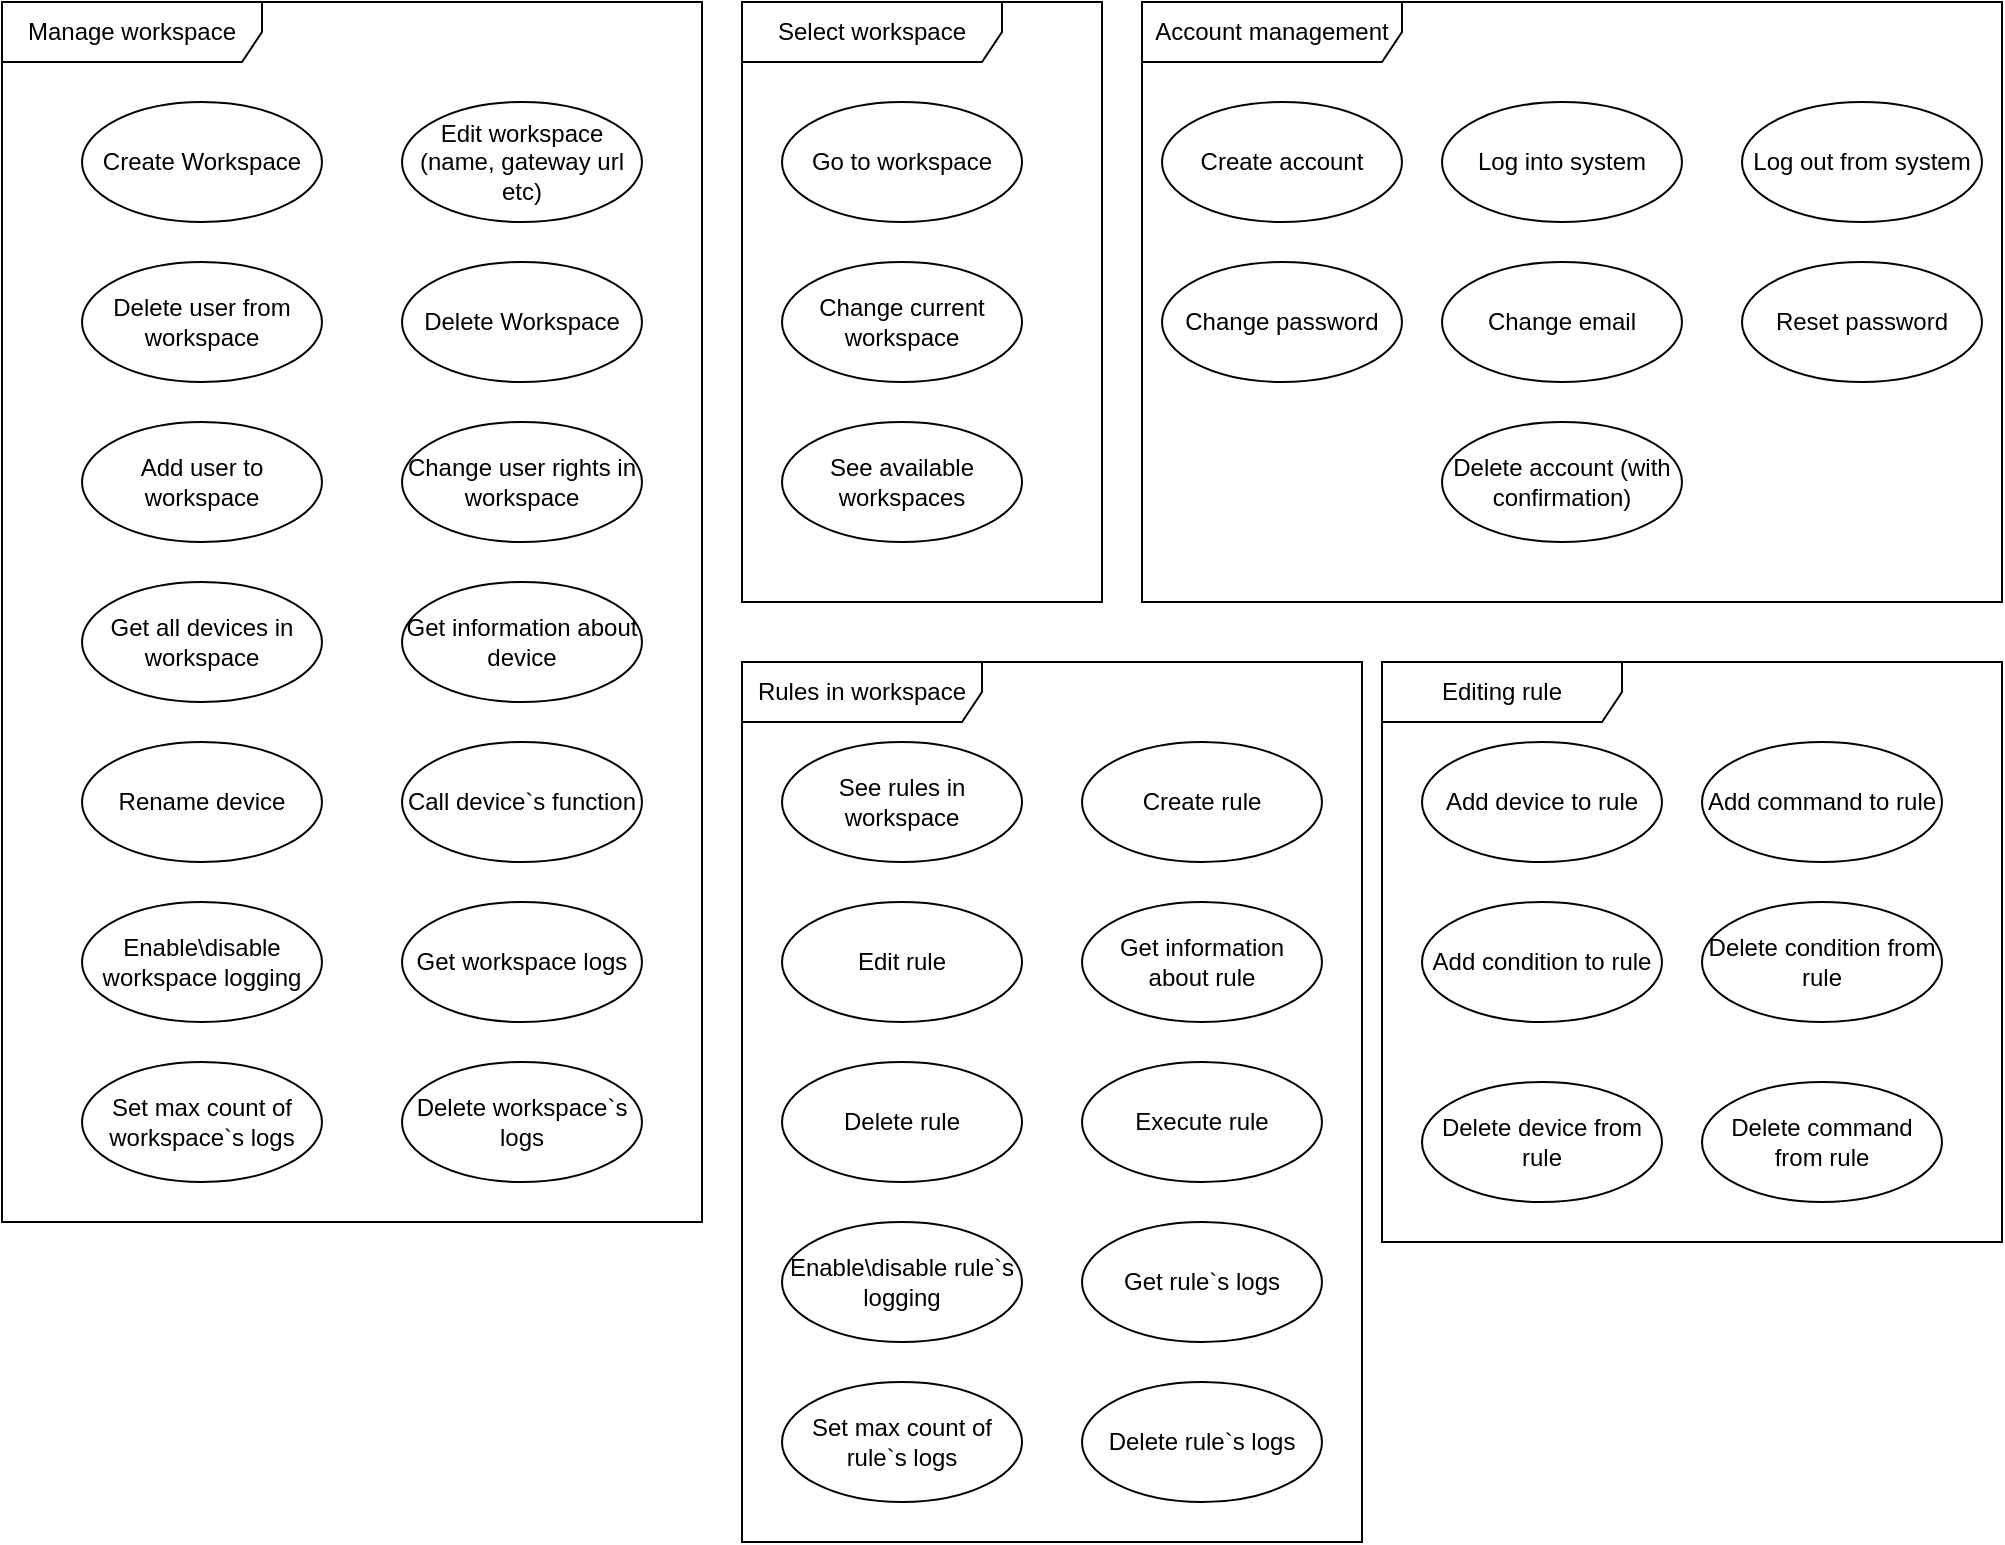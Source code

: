 <mxfile version="14.0.1" type="device" pages="2"><diagram name="UseCases" id="c4acf3e9-155e-7222-9cf6-157b1a14988f"><mxGraphModel dx="2130" dy="913" grid="1" gridSize="10" guides="1" tooltips="1" connect="1" arrows="1" fold="1" page="1" pageScale="1" pageWidth="850" pageHeight="1100" background="#ffffff" math="0" shadow="0"><root><mxCell id="0"/><mxCell id="1" parent="0"/><mxCell id="b6mnyupKz-1L0OKOt5Nx-89" value="Rules in workspace" style="shape=umlFrame;whiteSpace=wrap;html=1;width=120;height=30;" vertex="1" parent="1"><mxGeometry x="410" y="370" width="310" height="440" as="geometry"/></mxCell><mxCell id="b6mnyupKz-1L0OKOt5Nx-86" value="Account management" style="shape=umlFrame;whiteSpace=wrap;html=1;width=130;height=30;" vertex="1" parent="1"><mxGeometry x="610" y="40" width="430" height="300" as="geometry"/></mxCell><mxCell id="b6mnyupKz-1L0OKOt5Nx-85" value="Select workspace" style="shape=umlFrame;whiteSpace=wrap;html=1;width=130;height=30;" vertex="1" parent="1"><mxGeometry x="410" y="40" width="180" height="300" as="geometry"/></mxCell><mxCell id="b6mnyupKz-1L0OKOt5Nx-84" value="Manage workspace" style="shape=umlFrame;whiteSpace=wrap;html=1;width=130;height=30;" vertex="1" parent="1"><mxGeometry x="40" y="40" width="350" height="610" as="geometry"/></mxCell><mxCell id="b6mnyupKz-1L0OKOt5Nx-32" value="Create Workspace" style="ellipse;whiteSpace=wrap;html=1;" vertex="1" parent="1"><mxGeometry x="80" y="90" width="120" height="60" as="geometry"/></mxCell><mxCell id="b6mnyupKz-1L0OKOt5Nx-33" value="Log into system" style="ellipse;whiteSpace=wrap;html=1;" vertex="1" parent="1"><mxGeometry x="760" y="90" width="120" height="60" as="geometry"/></mxCell><mxCell id="b6mnyupKz-1L0OKOt5Nx-34" value="Log out from system" style="ellipse;whiteSpace=wrap;html=1;" vertex="1" parent="1"><mxGeometry x="910" y="90" width="120" height="60" as="geometry"/></mxCell><mxCell id="b6mnyupKz-1L0OKOt5Nx-35" value="Create account" style="ellipse;whiteSpace=wrap;html=1;" vertex="1" parent="1"><mxGeometry x="620" y="90" width="120" height="60" as="geometry"/></mxCell><mxCell id="b6mnyupKz-1L0OKOt5Nx-36" value="Add user to workspace" style="ellipse;whiteSpace=wrap;html=1;" vertex="1" parent="1"><mxGeometry x="80" y="250" width="120" height="60" as="geometry"/></mxCell><mxCell id="b6mnyupKz-1L0OKOt5Nx-37" value="Delete user from workspace" style="ellipse;whiteSpace=wrap;html=1;" vertex="1" parent="1"><mxGeometry x="80" y="170" width="120" height="60" as="geometry"/></mxCell><mxCell id="b6mnyupKz-1L0OKOt5Nx-38" value="Change user rights in workspace" style="ellipse;whiteSpace=wrap;html=1;" vertex="1" parent="1"><mxGeometry x="240" y="250" width="120" height="60" as="geometry"/></mxCell><mxCell id="b6mnyupKz-1L0OKOt5Nx-42" value="See available workspaces" style="ellipse;whiteSpace=wrap;html=1;" vertex="1" parent="1"><mxGeometry x="430" y="250" width="120" height="60" as="geometry"/></mxCell><mxCell id="b6mnyupKz-1L0OKOt5Nx-43" value="Change password" style="ellipse;whiteSpace=wrap;html=1;" vertex="1" parent="1"><mxGeometry x="620" y="170" width="120" height="60" as="geometry"/></mxCell><mxCell id="b6mnyupKz-1L0OKOt5Nx-44" value="Change email" style="ellipse;whiteSpace=wrap;html=1;" vertex="1" parent="1"><mxGeometry x="760" y="170" width="120" height="60" as="geometry"/></mxCell><mxCell id="b6mnyupKz-1L0OKOt5Nx-45" value="Reset password" style="ellipse;whiteSpace=wrap;html=1;" vertex="1" parent="1"><mxGeometry x="910" y="170" width="120" height="60" as="geometry"/></mxCell><mxCell id="b6mnyupKz-1L0OKOt5Nx-46" value="Delete account (with confirmation)" style="ellipse;whiteSpace=wrap;html=1;" vertex="1" parent="1"><mxGeometry x="760" y="250" width="120" height="60" as="geometry"/></mxCell><mxCell id="b6mnyupKz-1L0OKOt5Nx-47" value="Edit workspace (name, gateway url etc)" style="ellipse;whiteSpace=wrap;html=1;" vertex="1" parent="1"><mxGeometry x="240" y="90" width="120" height="60" as="geometry"/></mxCell><mxCell id="b6mnyupKz-1L0OKOt5Nx-48" value="Delete Workspace" style="ellipse;whiteSpace=wrap;html=1;" vertex="1" parent="1"><mxGeometry x="240" y="170" width="120" height="60" as="geometry"/></mxCell><mxCell id="b6mnyupKz-1L0OKOt5Nx-49" value="Go to workspace" style="ellipse;whiteSpace=wrap;html=1;" vertex="1" parent="1"><mxGeometry x="430" y="90" width="120" height="60" as="geometry"/></mxCell><mxCell id="b6mnyupKz-1L0OKOt5Nx-50" value="Change current workspace" style="ellipse;whiteSpace=wrap;html=1;" vertex="1" parent="1"><mxGeometry x="430" y="170" width="120" height="60" as="geometry"/></mxCell><mxCell id="b6mnyupKz-1L0OKOt5Nx-51" value="Get all devices in workspace" style="ellipse;whiteSpace=wrap;html=1;" vertex="1" parent="1"><mxGeometry x="80" y="330" width="120" height="60" as="geometry"/></mxCell><mxCell id="b6mnyupKz-1L0OKOt5Nx-52" value="Get information about device" style="ellipse;whiteSpace=wrap;html=1;" vertex="1" parent="1"><mxGeometry x="240" y="330" width="120" height="60" as="geometry"/></mxCell><mxCell id="b6mnyupKz-1L0OKOt5Nx-53" value="Rename device" style="ellipse;whiteSpace=wrap;html=1;" vertex="1" parent="1"><mxGeometry x="80" y="410" width="120" height="60" as="geometry"/></mxCell><mxCell id="b6mnyupKz-1L0OKOt5Nx-54" value="Call device`s function" style="ellipse;whiteSpace=wrap;html=1;" vertex="1" parent="1"><mxGeometry x="240" y="410" width="120" height="60" as="geometry"/></mxCell><mxCell id="b6mnyupKz-1L0OKOt5Nx-55" value="Create rule" style="ellipse;whiteSpace=wrap;html=1;" vertex="1" parent="1"><mxGeometry x="580" y="410" width="120" height="60" as="geometry"/></mxCell><mxCell id="b6mnyupKz-1L0OKOt5Nx-57" value="See rules in workspace" style="ellipse;whiteSpace=wrap;html=1;" vertex="1" parent="1"><mxGeometry x="430" y="410" width="120" height="60" as="geometry"/></mxCell><mxCell id="b6mnyupKz-1L0OKOt5Nx-58" value="Get information &lt;br&gt;about rule" style="ellipse;whiteSpace=wrap;html=1;" vertex="1" parent="1"><mxGeometry x="580" y="490" width="120" height="60" as="geometry"/></mxCell><mxCell id="b6mnyupKz-1L0OKOt5Nx-59" value="Edit rule" style="ellipse;whiteSpace=wrap;html=1;" vertex="1" parent="1"><mxGeometry x="430" y="490" width="120" height="60" as="geometry"/></mxCell><mxCell id="b6mnyupKz-1L0OKOt5Nx-60" value="Delete rule" style="ellipse;whiteSpace=wrap;html=1;" vertex="1" parent="1"><mxGeometry x="430" y="570" width="120" height="60" as="geometry"/></mxCell><mxCell id="b6mnyupKz-1L0OKOt5Nx-61" value="Execute rule" style="ellipse;whiteSpace=wrap;html=1;" vertex="1" parent="1"><mxGeometry x="580" y="570" width="120" height="60" as="geometry"/></mxCell><mxCell id="b6mnyupKz-1L0OKOt5Nx-67" value="Get rule`s logs" style="ellipse;whiteSpace=wrap;html=1;" vertex="1" parent="1"><mxGeometry x="580" y="650" width="120" height="60" as="geometry"/></mxCell><mxCell id="b6mnyupKz-1L0OKOt5Nx-68" value="Enable\disable rule`s logging" style="ellipse;whiteSpace=wrap;html=1;" vertex="1" parent="1"><mxGeometry x="430" y="650" width="120" height="60" as="geometry"/></mxCell><mxCell id="b6mnyupKz-1L0OKOt5Nx-69" value="Delete rule`s logs" style="ellipse;whiteSpace=wrap;html=1;" vertex="1" parent="1"><mxGeometry x="580" y="730" width="120" height="60" as="geometry"/></mxCell><mxCell id="b6mnyupKz-1L0OKOt5Nx-70" value="Set max count of rule`s logs" style="ellipse;whiteSpace=wrap;html=1;" vertex="1" parent="1"><mxGeometry x="430" y="730" width="120" height="60" as="geometry"/></mxCell><mxCell id="b6mnyupKz-1L0OKOt5Nx-71" value="Enable\disable workspace logging" style="ellipse;whiteSpace=wrap;html=1;" vertex="1" parent="1"><mxGeometry x="80" y="490" width="120" height="60" as="geometry"/></mxCell><mxCell id="b6mnyupKz-1L0OKOt5Nx-72" value="Get workspace logs" style="ellipse;whiteSpace=wrap;html=1;" vertex="1" parent="1"><mxGeometry x="240" y="490" width="120" height="60" as="geometry"/></mxCell><mxCell id="b6mnyupKz-1L0OKOt5Nx-74" value="Delete workspace`s logs" style="ellipse;whiteSpace=wrap;html=1;" vertex="1" parent="1"><mxGeometry x="240" y="570" width="120" height="60" as="geometry"/></mxCell><mxCell id="b6mnyupKz-1L0OKOt5Nx-75" value="Set max count of workspace`s logs" style="ellipse;whiteSpace=wrap;html=1;" vertex="1" parent="1"><mxGeometry x="80" y="570" width="120" height="60" as="geometry"/></mxCell><mxCell id="b6mnyupKz-1L0OKOt5Nx-76" value="Add device to rule" style="ellipse;whiteSpace=wrap;html=1;" vertex="1" parent="1"><mxGeometry x="750" y="410" width="120" height="60" as="geometry"/></mxCell><mxCell id="b6mnyupKz-1L0OKOt5Nx-77" value="Add command to rule" style="ellipse;whiteSpace=wrap;html=1;" vertex="1" parent="1"><mxGeometry x="890" y="410" width="120" height="60" as="geometry"/></mxCell><mxCell id="b6mnyupKz-1L0OKOt5Nx-78" value="Add condition to rule" style="ellipse;whiteSpace=wrap;html=1;" vertex="1" parent="1"><mxGeometry x="750" y="490" width="120" height="60" as="geometry"/></mxCell><mxCell id="b6mnyupKz-1L0OKOt5Nx-80" value="Delete device from rule" style="ellipse;whiteSpace=wrap;html=1;" vertex="1" parent="1"><mxGeometry x="750" y="580" width="120" height="60" as="geometry"/></mxCell><mxCell id="b6mnyupKz-1L0OKOt5Nx-81" value="Delete command from rule" style="ellipse;whiteSpace=wrap;html=1;" vertex="1" parent="1"><mxGeometry x="890" y="580" width="120" height="60" as="geometry"/></mxCell><mxCell id="b6mnyupKz-1L0OKOt5Nx-82" value="Delete condition from rule" style="ellipse;whiteSpace=wrap;html=1;" vertex="1" parent="1"><mxGeometry x="890" y="490" width="120" height="60" as="geometry"/></mxCell><mxCell id="b6mnyupKz-1L0OKOt5Nx-96" value="Editing rule" style="shape=umlFrame;whiteSpace=wrap;html=1;width=120;height=30;" vertex="1" parent="1"><mxGeometry x="730" y="370" width="310" height="290" as="geometry"/></mxCell></root></mxGraphModel></diagram><diagram id="buK0z6uD5Y8oxNi6wKB3" name="Entities"><mxGraphModel dx="1826" dy="783" grid="1" gridSize="10" guides="1" tooltips="1" connect="1" arrows="1" fold="1" page="1" pageScale="1" pageWidth="827" pageHeight="1169" math="0" shadow="0"><root><mxCell id="nxSdZzVvJQa_z6Av7dn5-0"/><mxCell id="nxSdZzVvJQa_z6Av7dn5-1" parent="nxSdZzVvJQa_z6Av7dn5-0"/><mxCell id="9ad0y6ef5mR7GgyEOaCH-13" value="User" style="swimlane;fontStyle=0;childLayout=stackLayout;horizontal=1;startSize=26;horizontalStack=0;resizeParent=1;resizeParentMax=0;resizeLast=0;collapsible=1;marginBottom=0;align=center;fontSize=14;" vertex="1" parent="nxSdZzVvJQa_z6Av7dn5-1"><mxGeometry x="40" y="40" width="100" height="116" as="geometry"/></mxCell><mxCell id="9ad0y6ef5mR7GgyEOaCH-14" value="id" style="text;strokeColor=none;fillColor=none;spacingLeft=4;spacingRight=4;overflow=hidden;rotatable=0;points=[[0,0.5],[1,0.5]];portConstraint=eastwest;fontSize=12;" vertex="1" parent="9ad0y6ef5mR7GgyEOaCH-13"><mxGeometry y="26" width="100" height="30" as="geometry"/></mxCell><mxCell id="9ad0y6ef5mR7GgyEOaCH-53" value="email" style="text;strokeColor=none;fillColor=none;spacingLeft=4;spacingRight=4;overflow=hidden;rotatable=0;points=[[0,0.5],[1,0.5]];portConstraint=eastwest;fontSize=12;" vertex="1" parent="9ad0y6ef5mR7GgyEOaCH-13"><mxGeometry y="56" width="100" height="30" as="geometry"/></mxCell><mxCell id="9ad0y6ef5mR7GgyEOaCH-15" value="password" style="text;strokeColor=none;fillColor=none;spacingLeft=4;spacingRight=4;overflow=hidden;rotatable=0;points=[[0,0.5],[1,0.5]];portConstraint=eastwest;fontSize=12;" vertex="1" parent="9ad0y6ef5mR7GgyEOaCH-13"><mxGeometry y="86" width="100" height="30" as="geometry"/></mxCell><mxCell id="9ad0y6ef5mR7GgyEOaCH-17" value="Workspace" style="swimlane;fontStyle=0;childLayout=stackLayout;horizontal=1;startSize=26;horizontalStack=0;resizeParent=1;resizeParentMax=0;resizeLast=0;collapsible=1;marginBottom=0;align=center;fontSize=14;" vertex="1" parent="nxSdZzVvJQa_z6Av7dn5-1"><mxGeometry x="440" y="40" width="135" height="116" as="geometry"/></mxCell><mxCell id="9ad0y6ef5mR7GgyEOaCH-55" value="id" style="text;strokeColor=none;fillColor=none;spacingLeft=4;spacingRight=4;overflow=hidden;rotatable=0;points=[[0,0.5],[1,0.5]];portConstraint=eastwest;fontSize=12;" vertex="1" parent="9ad0y6ef5mR7GgyEOaCH-17"><mxGeometry y="26" width="135" height="30" as="geometry"/></mxCell><mxCell id="9ad0y6ef5mR7GgyEOaCH-18" value="name" style="text;strokeColor=none;fillColor=none;spacingLeft=4;spacingRight=4;overflow=hidden;rotatable=0;points=[[0,0.5],[1,0.5]];portConstraint=eastwest;fontSize=12;" vertex="1" parent="9ad0y6ef5mR7GgyEOaCH-17"><mxGeometry y="56" width="135" height="30" as="geometry"/></mxCell><mxCell id="9ad0y6ef5mR7GgyEOaCH-37" value="gateway_url" style="text;strokeColor=none;fillColor=none;spacingLeft=4;spacingRight=4;overflow=hidden;rotatable=0;points=[[0,0.5],[1,0.5]];portConstraint=eastwest;fontSize=12;" vertex="1" parent="9ad0y6ef5mR7GgyEOaCH-17"><mxGeometry y="86" width="135" height="30" as="geometry"/></mxCell><mxCell id="9ad0y6ef5mR7GgyEOaCH-23" value="User in workspace" style="swimlane;fontStyle=0;childLayout=stackLayout;horizontal=1;startSize=26;horizontalStack=0;resizeParent=1;resizeParentMax=0;resizeLast=0;collapsible=1;marginBottom=0;align=center;fontSize=14;" vertex="1" parent="nxSdZzVvJQa_z6Av7dn5-1"><mxGeometry x="200" y="40" width="160" height="146" as="geometry"><mxRectangle x="200" y="40" width="150" height="26" as="alternateBounds"/></mxGeometry></mxCell><mxCell id="9ad0y6ef5mR7GgyEOaCH-54" value="id" style="text;strokeColor=none;fillColor=none;spacingLeft=4;spacingRight=4;overflow=hidden;rotatable=0;points=[[0,0.5],[1,0.5]];portConstraint=eastwest;fontSize=12;" vertex="1" parent="9ad0y6ef5mR7GgyEOaCH-23"><mxGeometry y="26" width="160" height="30" as="geometry"/></mxCell><mxCell id="9ad0y6ef5mR7GgyEOaCH-24" value="user_id" style="text;strokeColor=none;fillColor=none;spacingLeft=4;spacingRight=4;overflow=hidden;rotatable=0;points=[[0,0.5],[1,0.5]];portConstraint=eastwest;fontSize=12;" vertex="1" parent="9ad0y6ef5mR7GgyEOaCH-23"><mxGeometry y="56" width="160" height="30" as="geometry"/></mxCell><mxCell id="9ad0y6ef5mR7GgyEOaCH-25" value="workspace_id" style="text;strokeColor=none;fillColor=none;spacingLeft=4;spacingRight=4;overflow=hidden;rotatable=0;points=[[0,0.5],[1,0.5]];portConstraint=eastwest;fontSize=12;" vertex="1" parent="9ad0y6ef5mR7GgyEOaCH-23"><mxGeometry y="86" width="160" height="30" as="geometry"/></mxCell><mxCell id="9ad0y6ef5mR7GgyEOaCH-27" value="access rights" style="text;strokeColor=none;fillColor=none;spacingLeft=4;spacingRight=4;overflow=hidden;rotatable=0;points=[[0,0.5],[1,0.5]];portConstraint=eastwest;fontSize=12;" vertex="1" parent="9ad0y6ef5mR7GgyEOaCH-23"><mxGeometry y="116" width="160" height="30" as="geometry"/></mxCell><mxCell id="9ad0y6ef5mR7GgyEOaCH-28" value="" style="edgeStyle=entityRelationEdgeStyle;fontSize=12;html=1;endArrow=ERmany;" edge="1" parent="nxSdZzVvJQa_z6Av7dn5-1" source="9ad0y6ef5mR7GgyEOaCH-13" target="9ad0y6ef5mR7GgyEOaCH-23"><mxGeometry width="100" height="100" relative="1" as="geometry"><mxPoint x="230" y="300" as="sourcePoint"/><mxPoint x="330" y="200" as="targetPoint"/></mxGeometry></mxCell><mxCell id="9ad0y6ef5mR7GgyEOaCH-31" value="" style="edgeStyle=entityRelationEdgeStyle;fontSize=12;html=1;endArrow=ERmany;" edge="1" parent="nxSdZzVvJQa_z6Av7dn5-1" source="9ad0y6ef5mR7GgyEOaCH-17" target="9ad0y6ef5mR7GgyEOaCH-23"><mxGeometry width="100" height="100" relative="1" as="geometry"><mxPoint x="500" y="260" as="sourcePoint"/><mxPoint x="600" y="160" as="targetPoint"/></mxGeometry></mxCell><mxCell id="9ad0y6ef5mR7GgyEOaCH-32" value="Device" style="swimlane;fontStyle=0;childLayout=stackLayout;horizontal=1;startSize=26;horizontalStack=0;resizeParent=1;resizeParentMax=0;resizeLast=0;collapsible=1;marginBottom=0;align=center;fontSize=14;" vertex="1" parent="nxSdZzVvJQa_z6Av7dn5-1"><mxGeometry x="680" y="40" width="120" height="176" as="geometry"/></mxCell><mxCell id="9ad0y6ef5mR7GgyEOaCH-57" value="id" style="text;strokeColor=none;fillColor=none;spacingLeft=4;spacingRight=4;overflow=hidden;rotatable=0;points=[[0,0.5],[1,0.5]];portConstraint=eastwest;fontSize=12;" vertex="1" parent="9ad0y6ef5mR7GgyEOaCH-32"><mxGeometry y="26" width="120" height="30" as="geometry"/></mxCell><mxCell id="9ad0y6ef5mR7GgyEOaCH-33" value="name" style="text;strokeColor=none;fillColor=none;spacingLeft=4;spacingRight=4;overflow=hidden;rotatable=0;points=[[0,0.5],[1,0.5]];portConstraint=eastwest;fontSize=12;" vertex="1" parent="9ad0y6ef5mR7GgyEOaCH-32"><mxGeometry y="56" width="120" height="30" as="geometry"/></mxCell><mxCell id="9ad0y6ef5mR7GgyEOaCH-34" value="connection_status" style="text;strokeColor=none;fillColor=none;spacingLeft=4;spacingRight=4;overflow=hidden;rotatable=0;points=[[0,0.5],[1,0.5]];portConstraint=eastwest;fontSize=12;" vertex="1" parent="9ad0y6ef5mR7GgyEOaCH-32"><mxGeometry y="86" width="120" height="30" as="geometry"/></mxCell><mxCell id="9ad0y6ef5mR7GgyEOaCH-51" value="description" style="text;strokeColor=none;fillColor=none;spacingLeft=4;spacingRight=4;overflow=hidden;rotatable=0;points=[[0,0.5],[1,0.5]];portConstraint=eastwest;fontSize=12;" vertex="1" parent="9ad0y6ef5mR7GgyEOaCH-32"><mxGeometry y="116" width="120" height="30" as="geometry"/></mxCell><mxCell id="9ad0y6ef5mR7GgyEOaCH-35" value="url" style="text;strokeColor=none;fillColor=none;spacingLeft=4;spacingRight=4;overflow=hidden;rotatable=0;points=[[0,0.5],[1,0.5]];portConstraint=eastwest;fontSize=12;" vertex="1" parent="9ad0y6ef5mR7GgyEOaCH-32"><mxGeometry y="146" width="120" height="30" as="geometry"/></mxCell><mxCell id="9ad0y6ef5mR7GgyEOaCH-36" value="" style="edgeStyle=entityRelationEdgeStyle;fontSize=12;html=1;endArrow=ERmany;" edge="1" parent="nxSdZzVvJQa_z6Av7dn5-1" source="9ad0y6ef5mR7GgyEOaCH-17" target="9ad0y6ef5mR7GgyEOaCH-32"><mxGeometry width="100" height="100" relative="1" as="geometry"><mxPoint x="710" y="260" as="sourcePoint"/><mxPoint x="810" y="160" as="targetPoint"/></mxGeometry></mxCell><mxCell id="9ad0y6ef5mR7GgyEOaCH-38" value="Log record" style="swimlane;fontStyle=0;childLayout=stackLayout;horizontal=1;startSize=26;horizontalStack=0;resizeParent=1;resizeParentMax=0;resizeLast=0;collapsible=1;marginBottom=0;align=center;fontSize=14;" vertex="1" parent="nxSdZzVvJQa_z6Av7dn5-1"><mxGeometry x="200" y="240" width="160" height="206" as="geometry"/></mxCell><mxCell id="9ad0y6ef5mR7GgyEOaCH-56" value="id" style="text;strokeColor=none;fillColor=none;spacingLeft=4;spacingRight=4;overflow=hidden;rotatable=0;points=[[0,0.5],[1,0.5]];portConstraint=eastwest;fontSize=12;" vertex="1" parent="9ad0y6ef5mR7GgyEOaCH-38"><mxGeometry y="26" width="160" height="30" as="geometry"/></mxCell><mxCell id="9ad0y6ef5mR7GgyEOaCH-39" value="datetime_mark" style="text;strokeColor=none;fillColor=none;spacingLeft=4;spacingRight=4;overflow=hidden;rotatable=0;points=[[0,0.5],[1,0.5]];portConstraint=eastwest;fontSize=12;" vertex="1" parent="9ad0y6ef5mR7GgyEOaCH-38"><mxGeometry y="56" width="160" height="30" as="geometry"/></mxCell><mxCell id="9ad0y6ef5mR7GgyEOaCH-40" value="message" style="text;strokeColor=none;fillColor=none;spacingLeft=4;spacingRight=4;overflow=hidden;rotatable=0;points=[[0,0.5],[1,0.5]];portConstraint=eastwest;fontSize=12;" vertex="1" parent="9ad0y6ef5mR7GgyEOaCH-38"><mxGeometry y="86" width="160" height="30" as="geometry"/></mxCell><mxCell id="9ad0y6ef5mR7GgyEOaCH-60" value="related_entity_id" style="text;strokeColor=none;fillColor=none;spacingLeft=4;spacingRight=4;overflow=hidden;rotatable=0;points=[[0,0.5],[1,0.5]];portConstraint=eastwest;fontSize=12;" vertex="1" parent="9ad0y6ef5mR7GgyEOaCH-38"><mxGeometry y="116" width="160" height="30" as="geometry"/></mxCell><mxCell id="9ad0y6ef5mR7GgyEOaCH-61" value="related_entity_type_id" style="text;strokeColor=none;fillColor=none;spacingLeft=4;spacingRight=4;overflow=hidden;rotatable=0;points=[[0,0.5],[1,0.5]];portConstraint=eastwest;fontSize=12;" vertex="1" parent="9ad0y6ef5mR7GgyEOaCH-38"><mxGeometry y="146" width="160" height="30" as="geometry"/></mxCell><mxCell id="9ad0y6ef5mR7GgyEOaCH-41" value="severity" style="text;strokeColor=none;fillColor=none;spacingLeft=4;spacingRight=4;overflow=hidden;rotatable=0;points=[[0,0.5],[1,0.5]];portConstraint=eastwest;fontSize=12;" vertex="1" parent="9ad0y6ef5mR7GgyEOaCH-38"><mxGeometry y="176" width="160" height="30" as="geometry"/></mxCell><mxCell id="9ad0y6ef5mR7GgyEOaCH-42" value="Device`s function" style="swimlane;fontStyle=0;childLayout=stackLayout;horizontal=1;startSize=26;horizontalStack=0;resizeParent=1;resizeParentMax=0;resizeLast=0;collapsible=1;marginBottom=0;align=center;fontSize=14;" vertex="1" parent="nxSdZzVvJQa_z6Av7dn5-1"><mxGeometry x="880" y="40" width="160" height="176" as="geometry"/></mxCell><mxCell id="9ad0y6ef5mR7GgyEOaCH-58" value="id" style="text;strokeColor=none;fillColor=none;spacingLeft=4;spacingRight=4;overflow=hidden;rotatable=0;points=[[0,0.5],[1,0.5]];portConstraint=eastwest;fontSize=12;" vertex="1" parent="9ad0y6ef5mR7GgyEOaCH-42"><mxGeometry y="26" width="160" height="30" as="geometry"/></mxCell><mxCell id="9ad0y6ef5mR7GgyEOaCH-43" value="name" style="text;strokeColor=none;fillColor=none;spacingLeft=4;spacingRight=4;overflow=hidden;rotatable=0;points=[[0,0.5],[1,0.5]];portConstraint=eastwest;fontSize=12;" vertex="1" parent="9ad0y6ef5mR7GgyEOaCH-42"><mxGeometry y="56" width="160" height="30" as="geometry"/></mxCell><mxCell id="9ad0y6ef5mR7GgyEOaCH-44" value="description" style="text;strokeColor=none;fillColor=none;spacingLeft=4;spacingRight=4;overflow=hidden;rotatable=0;points=[[0,0.5],[1,0.5]];portConstraint=eastwest;fontSize=12;" vertex="1" parent="9ad0y6ef5mR7GgyEOaCH-42"><mxGeometry y="86" width="160" height="30" as="geometry"/></mxCell><mxCell id="9ad0y6ef5mR7GgyEOaCH-45" value="url" style="text;strokeColor=none;fillColor=none;spacingLeft=4;spacingRight=4;overflow=hidden;rotatable=0;points=[[0,0.5],[1,0.5]];portConstraint=eastwest;fontSize=12;" vertex="1" parent="9ad0y6ef5mR7GgyEOaCH-42"><mxGeometry y="116" width="160" height="30" as="geometry"/></mxCell><mxCell id="9ad0y6ef5mR7GgyEOaCH-52" value="device_id" style="text;strokeColor=none;fillColor=none;spacingLeft=4;spacingRight=4;overflow=hidden;rotatable=0;points=[[0,0.5],[1,0.5]];portConstraint=eastwest;fontSize=12;" vertex="1" parent="9ad0y6ef5mR7GgyEOaCH-42"><mxGeometry y="146" width="160" height="30" as="geometry"/></mxCell><mxCell id="9ad0y6ef5mR7GgyEOaCH-59" value="" style="edgeStyle=entityRelationEdgeStyle;fontSize=12;html=1;endArrow=ERmany;" edge="1" parent="nxSdZzVvJQa_z6Av7dn5-1" source="9ad0y6ef5mR7GgyEOaCH-32" target="9ad0y6ef5mR7GgyEOaCH-42"><mxGeometry width="100" height="100" relative="1" as="geometry"><mxPoint x="910" y="200" as="sourcePoint"/><mxPoint x="980" y="215" as="targetPoint"/></mxGeometry></mxCell><mxCell id="XT_hfv0TQFVNILQtgB8X-0" value="Rule" style="swimlane;fontStyle=0;childLayout=stackLayout;horizontal=1;startSize=26;horizontalStack=0;resizeParent=1;resizeParentMax=0;resizeLast=0;collapsible=1;marginBottom=0;align=center;fontSize=14;" vertex="1" parent="nxSdZzVvJQa_z6Av7dn5-1"><mxGeometry x="680" y="440" width="120" height="116" as="geometry"/></mxCell><mxCell id="XT_hfv0TQFVNILQtgB8X-1" value="id" style="text;strokeColor=none;fillColor=none;spacingLeft=4;spacingRight=4;overflow=hidden;rotatable=0;points=[[0,0.5],[1,0.5]];portConstraint=eastwest;fontSize=12;" vertex="1" parent="XT_hfv0TQFVNILQtgB8X-0"><mxGeometry y="26" width="120" height="30" as="geometry"/></mxCell><mxCell id="XT_hfv0TQFVNILQtgB8X-2" value="workspace_id" style="text;strokeColor=none;fillColor=none;spacingLeft=4;spacingRight=4;overflow=hidden;rotatable=0;points=[[0,0.5],[1,0.5]];portConstraint=eastwest;fontSize=12;" vertex="1" parent="XT_hfv0TQFVNILQtgB8X-0"><mxGeometry y="56" width="120" height="30" as="geometry"/></mxCell><mxCell id="XT_hfv0TQFVNILQtgB8X-3" value="name" style="text;strokeColor=none;fillColor=none;spacingLeft=4;spacingRight=4;overflow=hidden;rotatable=0;points=[[0,0.5],[1,0.5]];portConstraint=eastwest;fontSize=12;" vertex="1" parent="XT_hfv0TQFVNILQtgB8X-0"><mxGeometry y="86" width="120" height="30" as="geometry"/></mxCell><mxCell id="XT_hfv0TQFVNILQtgB8X-4" value="" style="edgeStyle=entityRelationEdgeStyle;fontSize=12;html=1;endArrow=ERmany;" edge="1" parent="nxSdZzVvJQa_z6Av7dn5-1" source="9ad0y6ef5mR7GgyEOaCH-37" target="XT_hfv0TQFVNILQtgB8X-0"><mxGeometry width="100" height="100" relative="1" as="geometry"><mxPoint x="590" y="250" as="sourcePoint"/><mxPoint x="685" y="280" as="targetPoint"/></mxGeometry></mxCell><mxCell id="XT_hfv0TQFVNILQtgB8X-5" value="" style="edgeStyle=entityRelationEdgeStyle;fontSize=12;html=1;endArrow=ERmany;exitX=0;exitY=0.5;exitDx=0;exitDy=0;" edge="1" parent="nxSdZzVvJQa_z6Av7dn5-1" source="9ad0y6ef5mR7GgyEOaCH-37" target="9ad0y6ef5mR7GgyEOaCH-38"><mxGeometry width="100" height="100" relative="1" as="geometry"><mxPoint x="635" y="151" as="sourcePoint"/><mxPoint x="730" y="348" as="targetPoint"/></mxGeometry></mxCell><mxCell id="XT_hfv0TQFVNILQtgB8X-6" value="" style="edgeStyle=entityRelationEdgeStyle;fontSize=12;html=1;endArrow=ERmany;exitX=0;exitY=0.5;exitDx=0;exitDy=0;" edge="1" parent="nxSdZzVvJQa_z6Av7dn5-1" source="XT_hfv0TQFVNILQtgB8X-3" target="9ad0y6ef5mR7GgyEOaCH-61"><mxGeometry width="100" height="100" relative="1" as="geometry"><mxPoint x="500" y="151" as="sourcePoint"/><mxPoint x="450" y="363" as="targetPoint"/></mxGeometry></mxCell><mxCell id="XT_hfv0TQFVNILQtgB8X-7" value="Device in rule" style="swimlane;fontStyle=0;childLayout=stackLayout;horizontal=1;startSize=26;horizontalStack=0;resizeParent=1;resizeParentMax=0;resizeLast=0;collapsible=1;marginBottom=0;align=center;fontSize=14;" vertex="1" parent="nxSdZzVvJQa_z6Av7dn5-1"><mxGeometry x="680" y="270" width="120" height="116" as="geometry"/></mxCell><mxCell id="XT_hfv0TQFVNILQtgB8X-8" value="id" style="text;strokeColor=none;fillColor=none;spacingLeft=4;spacingRight=4;overflow=hidden;rotatable=0;points=[[0,0.5],[1,0.5]];portConstraint=eastwest;fontSize=12;" vertex="1" parent="XT_hfv0TQFVNILQtgB8X-7"><mxGeometry y="26" width="120" height="30" as="geometry"/></mxCell><mxCell id="XT_hfv0TQFVNILQtgB8X-9" value="device_id" style="text;strokeColor=none;fillColor=none;spacingLeft=4;spacingRight=4;overflow=hidden;rotatable=0;points=[[0,0.5],[1,0.5]];portConstraint=eastwest;fontSize=12;" vertex="1" parent="XT_hfv0TQFVNILQtgB8X-7"><mxGeometry y="56" width="120" height="30" as="geometry"/></mxCell><mxCell id="XT_hfv0TQFVNILQtgB8X-10" value="rule_id" style="text;strokeColor=none;fillColor=none;spacingLeft=4;spacingRight=4;overflow=hidden;rotatable=0;points=[[0,0.5],[1,0.5]];portConstraint=eastwest;fontSize=12;" vertex="1" parent="XT_hfv0TQFVNILQtgB8X-7"><mxGeometry y="86" width="120" height="30" as="geometry"/></mxCell><mxCell id="XT_hfv0TQFVNILQtgB8X-14" value="" style="endArrow=classic;html=1;exitX=0.494;exitY=1.05;exitDx=0;exitDy=0;endArrow=ERmany;exitPerimeter=0;entryX=0.5;entryY=0;entryDx=0;entryDy=0;" edge="1" parent="nxSdZzVvJQa_z6Av7dn5-1" source="9ad0y6ef5mR7GgyEOaCH-35" target="XT_hfv0TQFVNILQtgB8X-7"><mxGeometry width="50" height="50" relative="1" as="geometry"><mxPoint x="880" y="340" as="sourcePoint"/><mxPoint x="820" y="240" as="targetPoint"/></mxGeometry></mxCell><mxCell id="XT_hfv0TQFVNILQtgB8X-15" value="" style="endArrow=classic;html=1;endArrow=ERmany;" edge="1" parent="nxSdZzVvJQa_z6Av7dn5-1" source="XT_hfv0TQFVNILQtgB8X-0" target="XT_hfv0TQFVNILQtgB8X-7"><mxGeometry width="50" height="50" relative="1" as="geometry"><mxPoint x="930" y="370" as="sourcePoint"/><mxPoint x="930.96" y="422.5" as="targetPoint"/></mxGeometry></mxCell><mxCell id="XT_hfv0TQFVNILQtgB8X-16" value="Command" style="swimlane;fontStyle=0;childLayout=stackLayout;horizontal=1;startSize=26;horizontalStack=0;resizeParent=1;resizeParentMax=0;resizeLast=0;collapsible=1;marginBottom=0;align=center;fontSize=14;" vertex="1" parent="nxSdZzVvJQa_z6Av7dn5-1"><mxGeometry x="880" y="270" width="160" height="176" as="geometry"/></mxCell><mxCell id="XT_hfv0TQFVNILQtgB8X-17" value="id" style="text;strokeColor=none;fillColor=none;spacingLeft=4;spacingRight=4;overflow=hidden;rotatable=0;points=[[0,0.5],[1,0.5]];portConstraint=eastwest;fontSize=12;" vertex="1" parent="XT_hfv0TQFVNILQtgB8X-16"><mxGeometry y="26" width="160" height="30" as="geometry"/></mxCell><mxCell id="XT_hfv0TQFVNILQtgB8X-19" value="name" style="text;strokeColor=none;fillColor=none;spacingLeft=4;spacingRight=4;overflow=hidden;rotatable=0;points=[[0,0.5],[1,0.5]];portConstraint=eastwest;fontSize=12;" vertex="1" parent="XT_hfv0TQFVNILQtgB8X-16"><mxGeometry y="56" width="160" height="30" as="geometry"/></mxCell><mxCell id="XT_hfv0TQFVNILQtgB8X-18" value="device_in_rule_id" style="text;strokeColor=none;fillColor=none;spacingLeft=4;spacingRight=4;overflow=hidden;rotatable=0;points=[[0,0.5],[1,0.5]];portConstraint=eastwest;fontSize=12;" vertex="1" parent="XT_hfv0TQFVNILQtgB8X-16"><mxGeometry y="86" width="160" height="30" as="geometry"/></mxCell><mxCell id="XT_hfv0TQFVNILQtgB8X-20" value="condition" style="text;strokeColor=none;fillColor=none;spacingLeft=4;spacingRight=4;overflow=hidden;rotatable=0;points=[[0,0.5],[1,0.5]];portConstraint=eastwest;fontSize=12;" vertex="1" parent="XT_hfv0TQFVNILQtgB8X-16"><mxGeometry y="116" width="160" height="30" as="geometry"/></mxCell><mxCell id="XT_hfv0TQFVNILQtgB8X-21" value="function_id" style="text;strokeColor=none;fillColor=none;spacingLeft=4;spacingRight=4;overflow=hidden;rotatable=0;points=[[0,0.5],[1,0.5]];portConstraint=eastwest;fontSize=12;" vertex="1" parent="XT_hfv0TQFVNILQtgB8X-16"><mxGeometry y="146" width="160" height="30" as="geometry"/></mxCell><mxCell id="XT_hfv0TQFVNILQtgB8X-23" value="" style="endArrow=classic;html=1;endArrow=ERmany;" edge="1" parent="nxSdZzVvJQa_z6Av7dn5-1" source="9ad0y6ef5mR7GgyEOaCH-42" target="XT_hfv0TQFVNILQtgB8X-16"><mxGeometry width="50" height="50" relative="1" as="geometry"><mxPoint x="890" y="216" as="sourcePoint"/><mxPoint x="1100" y="250" as="targetPoint"/></mxGeometry></mxCell><mxCell id="XT_hfv0TQFVNILQtgB8X-25" value="" style="edgeStyle=entityRelationEdgeStyle;fontSize=12;html=1;endArrow=ERzeroToOne;endFill=1;exitX=1;exitY=0.5;exitDx=0;exitDy=0;" edge="1" parent="nxSdZzVvJQa_z6Av7dn5-1" source="XT_hfv0TQFVNILQtgB8X-9" target="XT_hfv0TQFVNILQtgB8X-16"><mxGeometry width="100" height="100" relative="1" as="geometry"><mxPoint x="860" y="480" as="sourcePoint"/><mxPoint x="960" y="380" as="targetPoint"/></mxGeometry></mxCell></root></mxGraphModel></diagram></mxfile>